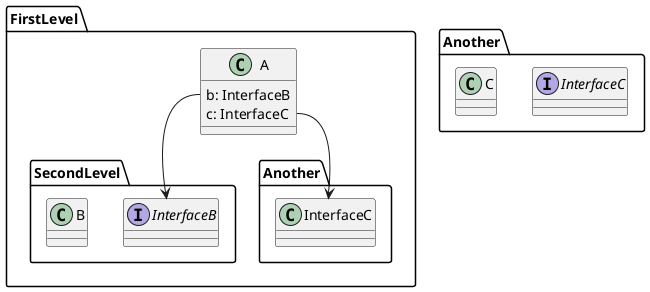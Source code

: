 {
  "sha1": "p8dgqz3pedwxa4mqpzt8xneguja02y4",
  "insertion": {
    "when": "2024-06-04T17:28:40.777Z",
    "url": "https://github.com/plantuml/plantuml/issues/298",
    "user": "plantuml@gmail.com"
  }
}
@startuml
set namespaceSeparator .
namespace FirstLevel {
  class A {
   b: InterfaceB
   c: InterfaceC
  }

  ' BUG: Following line does not work and even worse, it removes the InterfaceB from the diagram display.
  ' Comment next line and the interfaceB is displayed.
  A::b --> FirstLevel.SecondLevel.InterfaceB

  ' Linking a field to a different namespace interface is working fine.
  A::c --> Another.InterfaceC
}

namespace FirstLevel.SecondLevel {
  interface InterfaceB {}
  class B {}
}

namespace Another {
  interface InterfaceC {}
  class C {}
}
@enduml
